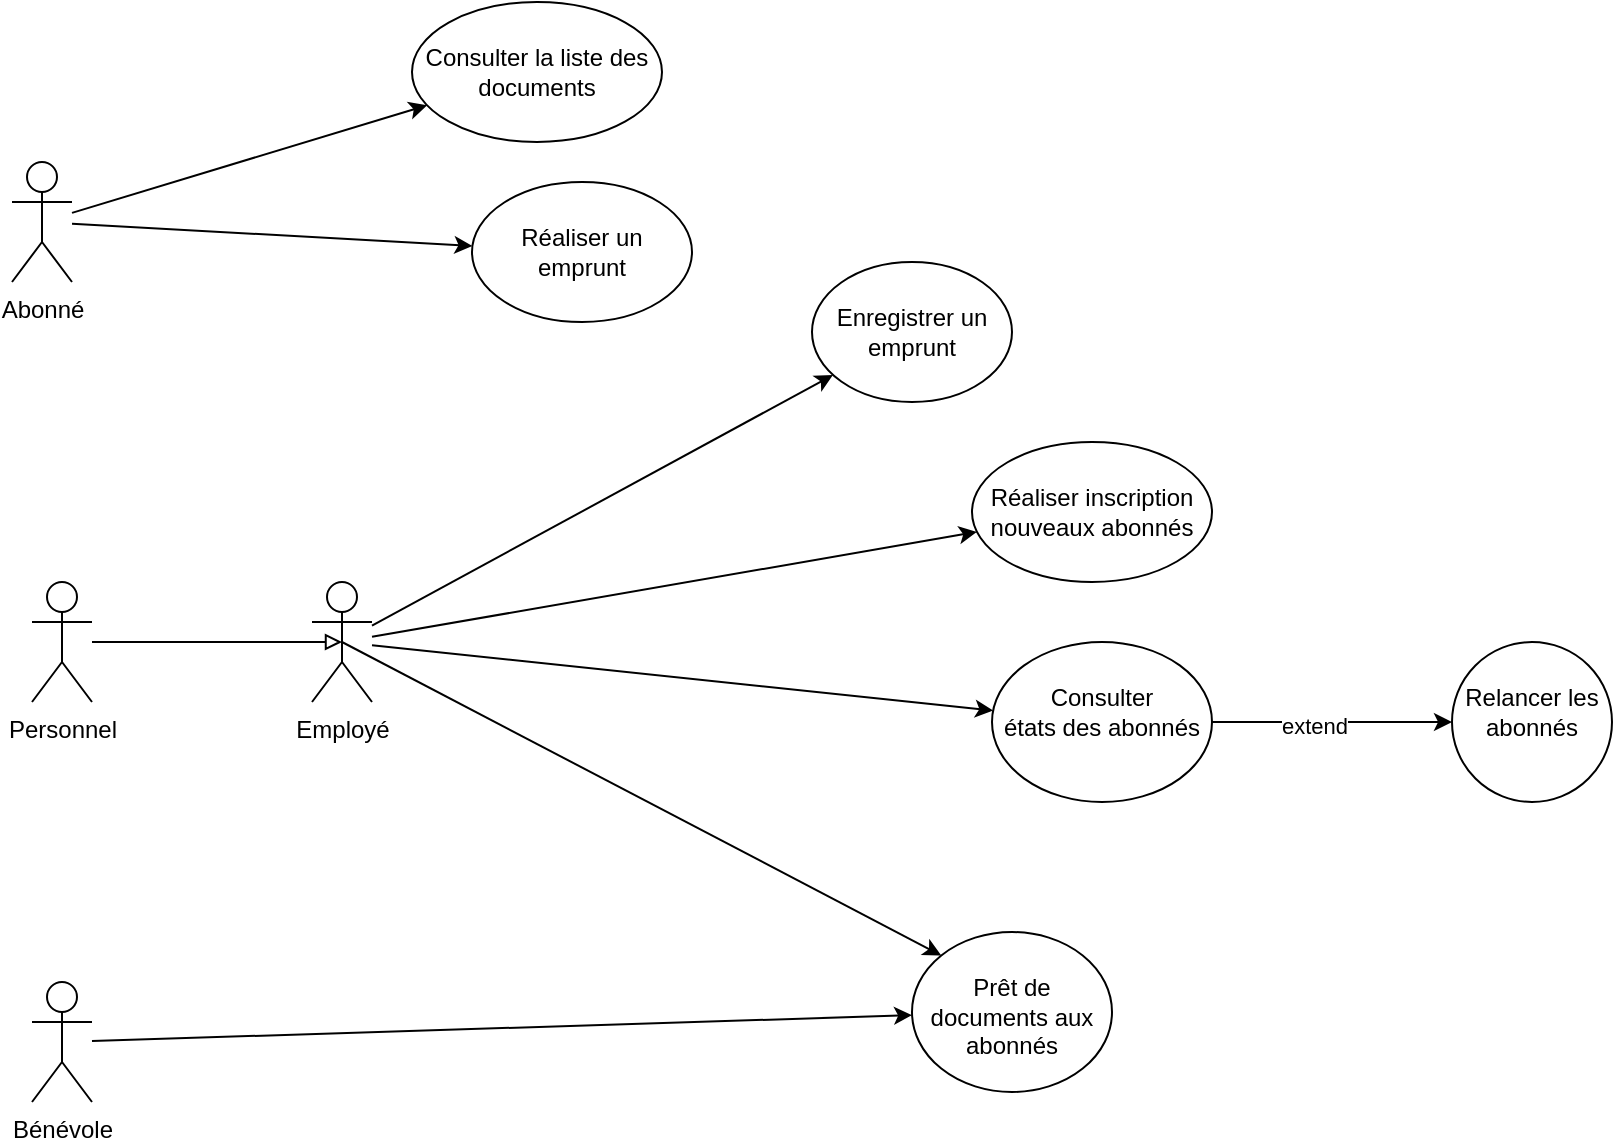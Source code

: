 <mxfile version="27.0.9">
  <diagram name="Page-1" id="-SP2SwpjPdNcJweobuhE">
    <mxGraphModel dx="1133" dy="661" grid="1" gridSize="10" guides="1" tooltips="1" connect="1" arrows="1" fold="1" page="1" pageScale="1" pageWidth="827" pageHeight="1169" math="0" shadow="0">
      <root>
        <mxCell id="0" />
        <mxCell id="1" parent="0" />
        <mxCell id="wghtI-xwdSZSfK_PJ7_4-12" value="" style="rounded=0;orthogonalLoop=1;jettySize=auto;html=1;" edge="1" parent="1" source="wghtI-xwdSZSfK_PJ7_4-1" target="wghtI-xwdSZSfK_PJ7_4-11">
          <mxGeometry relative="1" as="geometry" />
        </mxCell>
        <mxCell id="wghtI-xwdSZSfK_PJ7_4-15" value="" style="rounded=0;orthogonalLoop=1;jettySize=auto;html=1;" edge="1" parent="1" source="wghtI-xwdSZSfK_PJ7_4-1" target="wghtI-xwdSZSfK_PJ7_4-14">
          <mxGeometry relative="1" as="geometry" />
        </mxCell>
        <mxCell id="wghtI-xwdSZSfK_PJ7_4-1" value="Abonné&lt;div&gt;&lt;br&gt;&lt;/div&gt;" style="shape=umlActor;verticalLabelPosition=bottom;verticalAlign=top;html=1;outlineConnect=0;" vertex="1" parent="1">
          <mxGeometry x="100" y="160" width="30" height="60" as="geometry" />
        </mxCell>
        <mxCell id="wghtI-xwdSZSfK_PJ7_4-17" value="" style="rounded=0;orthogonalLoop=1;jettySize=auto;html=1;" edge="1" parent="1" source="wghtI-xwdSZSfK_PJ7_4-2" target="wghtI-xwdSZSfK_PJ7_4-16">
          <mxGeometry relative="1" as="geometry" />
        </mxCell>
        <mxCell id="wghtI-xwdSZSfK_PJ7_4-19" value="" style="rounded=0;orthogonalLoop=1;jettySize=auto;html=1;" edge="1" parent="1" source="wghtI-xwdSZSfK_PJ7_4-2" target="wghtI-xwdSZSfK_PJ7_4-18">
          <mxGeometry relative="1" as="geometry" />
        </mxCell>
        <mxCell id="wghtI-xwdSZSfK_PJ7_4-22" style="rounded=0;orthogonalLoop=1;jettySize=auto;html=1;exitX=0.5;exitY=0.5;exitDx=0;exitDy=0;exitPerimeter=0;entryX=0;entryY=0;entryDx=0;entryDy=0;" edge="1" parent="1" source="wghtI-xwdSZSfK_PJ7_4-2" target="wghtI-xwdSZSfK_PJ7_4-20">
          <mxGeometry relative="1" as="geometry" />
        </mxCell>
        <mxCell id="wghtI-xwdSZSfK_PJ7_4-24" value="" style="rounded=0;orthogonalLoop=1;jettySize=auto;html=1;" edge="1" parent="1" source="wghtI-xwdSZSfK_PJ7_4-2" target="wghtI-xwdSZSfK_PJ7_4-23">
          <mxGeometry relative="1" as="geometry" />
        </mxCell>
        <mxCell id="wghtI-xwdSZSfK_PJ7_4-2" value="Employé" style="shape=umlActor;verticalLabelPosition=bottom;verticalAlign=top;html=1;outlineConnect=0;" vertex="1" parent="1">
          <mxGeometry x="250" y="370" width="30" height="60" as="geometry" />
        </mxCell>
        <mxCell id="wghtI-xwdSZSfK_PJ7_4-21" value="" style="rounded=0;orthogonalLoop=1;jettySize=auto;html=1;" edge="1" parent="1" source="wghtI-xwdSZSfK_PJ7_4-3" target="wghtI-xwdSZSfK_PJ7_4-20">
          <mxGeometry relative="1" as="geometry" />
        </mxCell>
        <mxCell id="wghtI-xwdSZSfK_PJ7_4-3" value="Bénévole" style="shape=umlActor;verticalLabelPosition=bottom;verticalAlign=top;html=1;outlineConnect=0;" vertex="1" parent="1">
          <mxGeometry x="110" y="570" width="30" height="60" as="geometry" />
        </mxCell>
        <mxCell id="wghtI-xwdSZSfK_PJ7_4-6" value="Personnel" style="shape=umlActor;verticalLabelPosition=bottom;verticalAlign=top;html=1;outlineConnect=0;" vertex="1" parent="1">
          <mxGeometry x="110" y="370" width="30" height="60" as="geometry" />
        </mxCell>
        <mxCell id="wghtI-xwdSZSfK_PJ7_4-10" style="rounded=0;orthogonalLoop=1;jettySize=auto;html=1;entryX=0.5;entryY=0.5;entryDx=0;entryDy=0;entryPerimeter=0;endArrow=block;endFill=0;" edge="1" parent="1" source="wghtI-xwdSZSfK_PJ7_4-6" target="wghtI-xwdSZSfK_PJ7_4-2">
          <mxGeometry relative="1" as="geometry" />
        </mxCell>
        <mxCell id="wghtI-xwdSZSfK_PJ7_4-11" value="&lt;div&gt;&lt;br&gt;&lt;/div&gt;Consulter la liste des documents" style="ellipse;whiteSpace=wrap;html=1;verticalAlign=top;align=center;" vertex="1" parent="1">
          <mxGeometry x="300" y="80" width="125" height="70" as="geometry" />
        </mxCell>
        <mxCell id="wghtI-xwdSZSfK_PJ7_4-14" value="&lt;div&gt;&lt;br&gt;&lt;/div&gt;&lt;div&gt;Réaliser un emprunt&lt;/div&gt;" style="ellipse;whiteSpace=wrap;html=1;verticalAlign=top;" vertex="1" parent="1">
          <mxGeometry x="330" y="170" width="110" height="70" as="geometry" />
        </mxCell>
        <mxCell id="wghtI-xwdSZSfK_PJ7_4-16" value="&lt;div&gt;&lt;br&gt;&lt;/div&gt;Enregistrer un emprunt" style="ellipse;whiteSpace=wrap;html=1;verticalAlign=top;" vertex="1" parent="1">
          <mxGeometry x="500" y="210" width="100" height="70" as="geometry" />
        </mxCell>
        <mxCell id="wghtI-xwdSZSfK_PJ7_4-18" value="&lt;div&gt;&lt;br&gt;&lt;/div&gt;Réaliser inscription nouveaux abonnés" style="ellipse;whiteSpace=wrap;html=1;verticalAlign=top;" vertex="1" parent="1">
          <mxGeometry x="580" y="300" width="120" height="70" as="geometry" />
        </mxCell>
        <mxCell id="wghtI-xwdSZSfK_PJ7_4-20" value="&lt;div&gt;&lt;br&gt;&lt;/div&gt;Prêt de documents aux abonnés" style="ellipse;whiteSpace=wrap;html=1;verticalAlign=top;" vertex="1" parent="1">
          <mxGeometry x="550" y="545" width="100" height="80" as="geometry" />
        </mxCell>
        <mxCell id="wghtI-xwdSZSfK_PJ7_4-26" value="" style="rounded=0;orthogonalLoop=1;jettySize=auto;html=1;" edge="1" parent="1" source="wghtI-xwdSZSfK_PJ7_4-23" target="wghtI-xwdSZSfK_PJ7_4-25">
          <mxGeometry relative="1" as="geometry" />
        </mxCell>
        <mxCell id="wghtI-xwdSZSfK_PJ7_4-27" value="extend" style="edgeLabel;html=1;align=center;verticalAlign=middle;resizable=0;points=[];" vertex="1" connectable="0" parent="wghtI-xwdSZSfK_PJ7_4-26">
          <mxGeometry x="-0.151" y="-2" relative="1" as="geometry">
            <mxPoint as="offset" />
          </mxGeometry>
        </mxCell>
        <mxCell id="wghtI-xwdSZSfK_PJ7_4-23" value="&lt;div&gt;&lt;br&gt;&lt;/div&gt;Consulter&lt;div&gt;états des abonnés&lt;/div&gt;" style="ellipse;whiteSpace=wrap;html=1;verticalAlign=top;" vertex="1" parent="1">
          <mxGeometry x="590" y="400" width="110" height="80" as="geometry" />
        </mxCell>
        <mxCell id="wghtI-xwdSZSfK_PJ7_4-25" value="&lt;div&gt;&lt;br&gt;&lt;/div&gt;Relancer les abonnés" style="ellipse;whiteSpace=wrap;html=1;verticalAlign=top;" vertex="1" parent="1">
          <mxGeometry x="820" y="400" width="80" height="80" as="geometry" />
        </mxCell>
      </root>
    </mxGraphModel>
  </diagram>
</mxfile>
